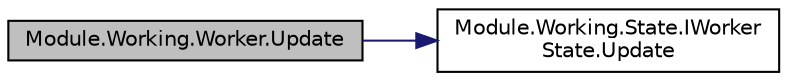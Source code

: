 digraph "Module.Working.Worker.Update"
{
 // LATEX_PDF_SIZE
  edge [fontname="Helvetica",fontsize="10",labelfontname="Helvetica",labelfontsize="10"];
  node [fontname="Helvetica",fontsize="10",shape=record];
  rankdir="LR";
  Node1 [label="Module.Working.Worker.Update",height=0.2,width=0.4,color="black", fillcolor="grey75", style="filled", fontcolor="black",tooltip=" "];
  Node1 -> Node2 [color="midnightblue",fontsize="10",style="solid",fontname="Helvetica"];
  Node2 [label="Module.Working.State.IWorker\lState.Update",height=0.2,width=0.4,color="black", fillcolor="white", style="filled",URL="$interfaceModule_1_1Working_1_1State_1_1IWorkerState.html#a68114b846297948996d1ab4956f2c827",tooltip=" "];
}
